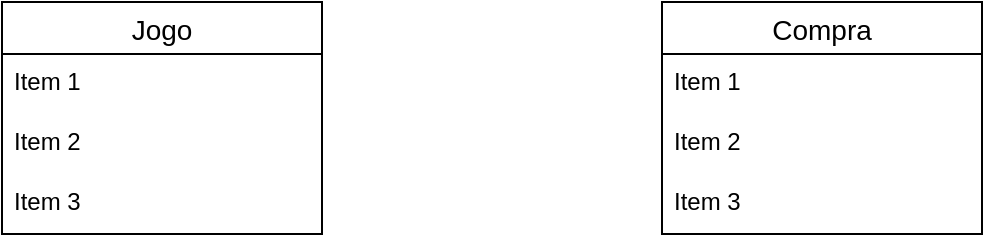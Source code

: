 <mxfile version="21.5.2" type="github">
  <diagram name="Página-1" id="LYa6vVmkQ6kkYleELkHt">
    <mxGraphModel dx="880" dy="484" grid="1" gridSize="10" guides="1" tooltips="1" connect="1" arrows="1" fold="1" page="1" pageScale="1" pageWidth="827" pageHeight="1169" math="0" shadow="0">
      <root>
        <mxCell id="0" />
        <mxCell id="1" parent="0" />
        <mxCell id="S2bd-8xSc3iq0MVG18dw-1" value="Jogo" style="swimlane;fontStyle=0;childLayout=stackLayout;horizontal=1;startSize=26;horizontalStack=0;resizeParent=1;resizeParentMax=0;resizeLast=0;collapsible=1;marginBottom=0;align=center;fontSize=14;" vertex="1" parent="1">
          <mxGeometry x="40" y="80" width="160" height="116" as="geometry" />
        </mxCell>
        <mxCell id="S2bd-8xSc3iq0MVG18dw-2" value="Item 1" style="text;strokeColor=none;fillColor=none;spacingLeft=4;spacingRight=4;overflow=hidden;rotatable=0;points=[[0,0.5],[1,0.5]];portConstraint=eastwest;fontSize=12;whiteSpace=wrap;html=1;" vertex="1" parent="S2bd-8xSc3iq0MVG18dw-1">
          <mxGeometry y="26" width="160" height="30" as="geometry" />
        </mxCell>
        <mxCell id="S2bd-8xSc3iq0MVG18dw-3" value="Item 2" style="text;strokeColor=none;fillColor=none;spacingLeft=4;spacingRight=4;overflow=hidden;rotatable=0;points=[[0,0.5],[1,0.5]];portConstraint=eastwest;fontSize=12;whiteSpace=wrap;html=1;" vertex="1" parent="S2bd-8xSc3iq0MVG18dw-1">
          <mxGeometry y="56" width="160" height="30" as="geometry" />
        </mxCell>
        <mxCell id="S2bd-8xSc3iq0MVG18dw-4" value="Item 3" style="text;strokeColor=none;fillColor=none;spacingLeft=4;spacingRight=4;overflow=hidden;rotatable=0;points=[[0,0.5],[1,0.5]];portConstraint=eastwest;fontSize=12;whiteSpace=wrap;html=1;" vertex="1" parent="S2bd-8xSc3iq0MVG18dw-1">
          <mxGeometry y="86" width="160" height="30" as="geometry" />
        </mxCell>
        <mxCell id="S2bd-8xSc3iq0MVG18dw-5" value="Compra" style="swimlane;fontStyle=0;childLayout=stackLayout;horizontal=1;startSize=26;horizontalStack=0;resizeParent=1;resizeParentMax=0;resizeLast=0;collapsible=1;marginBottom=0;align=center;fontSize=14;" vertex="1" parent="1">
          <mxGeometry x="370" y="80" width="160" height="116" as="geometry" />
        </mxCell>
        <mxCell id="S2bd-8xSc3iq0MVG18dw-6" value="Item 1" style="text;strokeColor=none;fillColor=none;spacingLeft=4;spacingRight=4;overflow=hidden;rotatable=0;points=[[0,0.5],[1,0.5]];portConstraint=eastwest;fontSize=12;whiteSpace=wrap;html=1;" vertex="1" parent="S2bd-8xSc3iq0MVG18dw-5">
          <mxGeometry y="26" width="160" height="30" as="geometry" />
        </mxCell>
        <mxCell id="S2bd-8xSc3iq0MVG18dw-7" value="Item 2" style="text;strokeColor=none;fillColor=none;spacingLeft=4;spacingRight=4;overflow=hidden;rotatable=0;points=[[0,0.5],[1,0.5]];portConstraint=eastwest;fontSize=12;whiteSpace=wrap;html=1;" vertex="1" parent="S2bd-8xSc3iq0MVG18dw-5">
          <mxGeometry y="56" width="160" height="30" as="geometry" />
        </mxCell>
        <mxCell id="S2bd-8xSc3iq0MVG18dw-8" value="Item 3" style="text;strokeColor=none;fillColor=none;spacingLeft=4;spacingRight=4;overflow=hidden;rotatable=0;points=[[0,0.5],[1,0.5]];portConstraint=eastwest;fontSize=12;whiteSpace=wrap;html=1;" vertex="1" parent="S2bd-8xSc3iq0MVG18dw-5">
          <mxGeometry y="86" width="160" height="30" as="geometry" />
        </mxCell>
      </root>
    </mxGraphModel>
  </diagram>
</mxfile>
